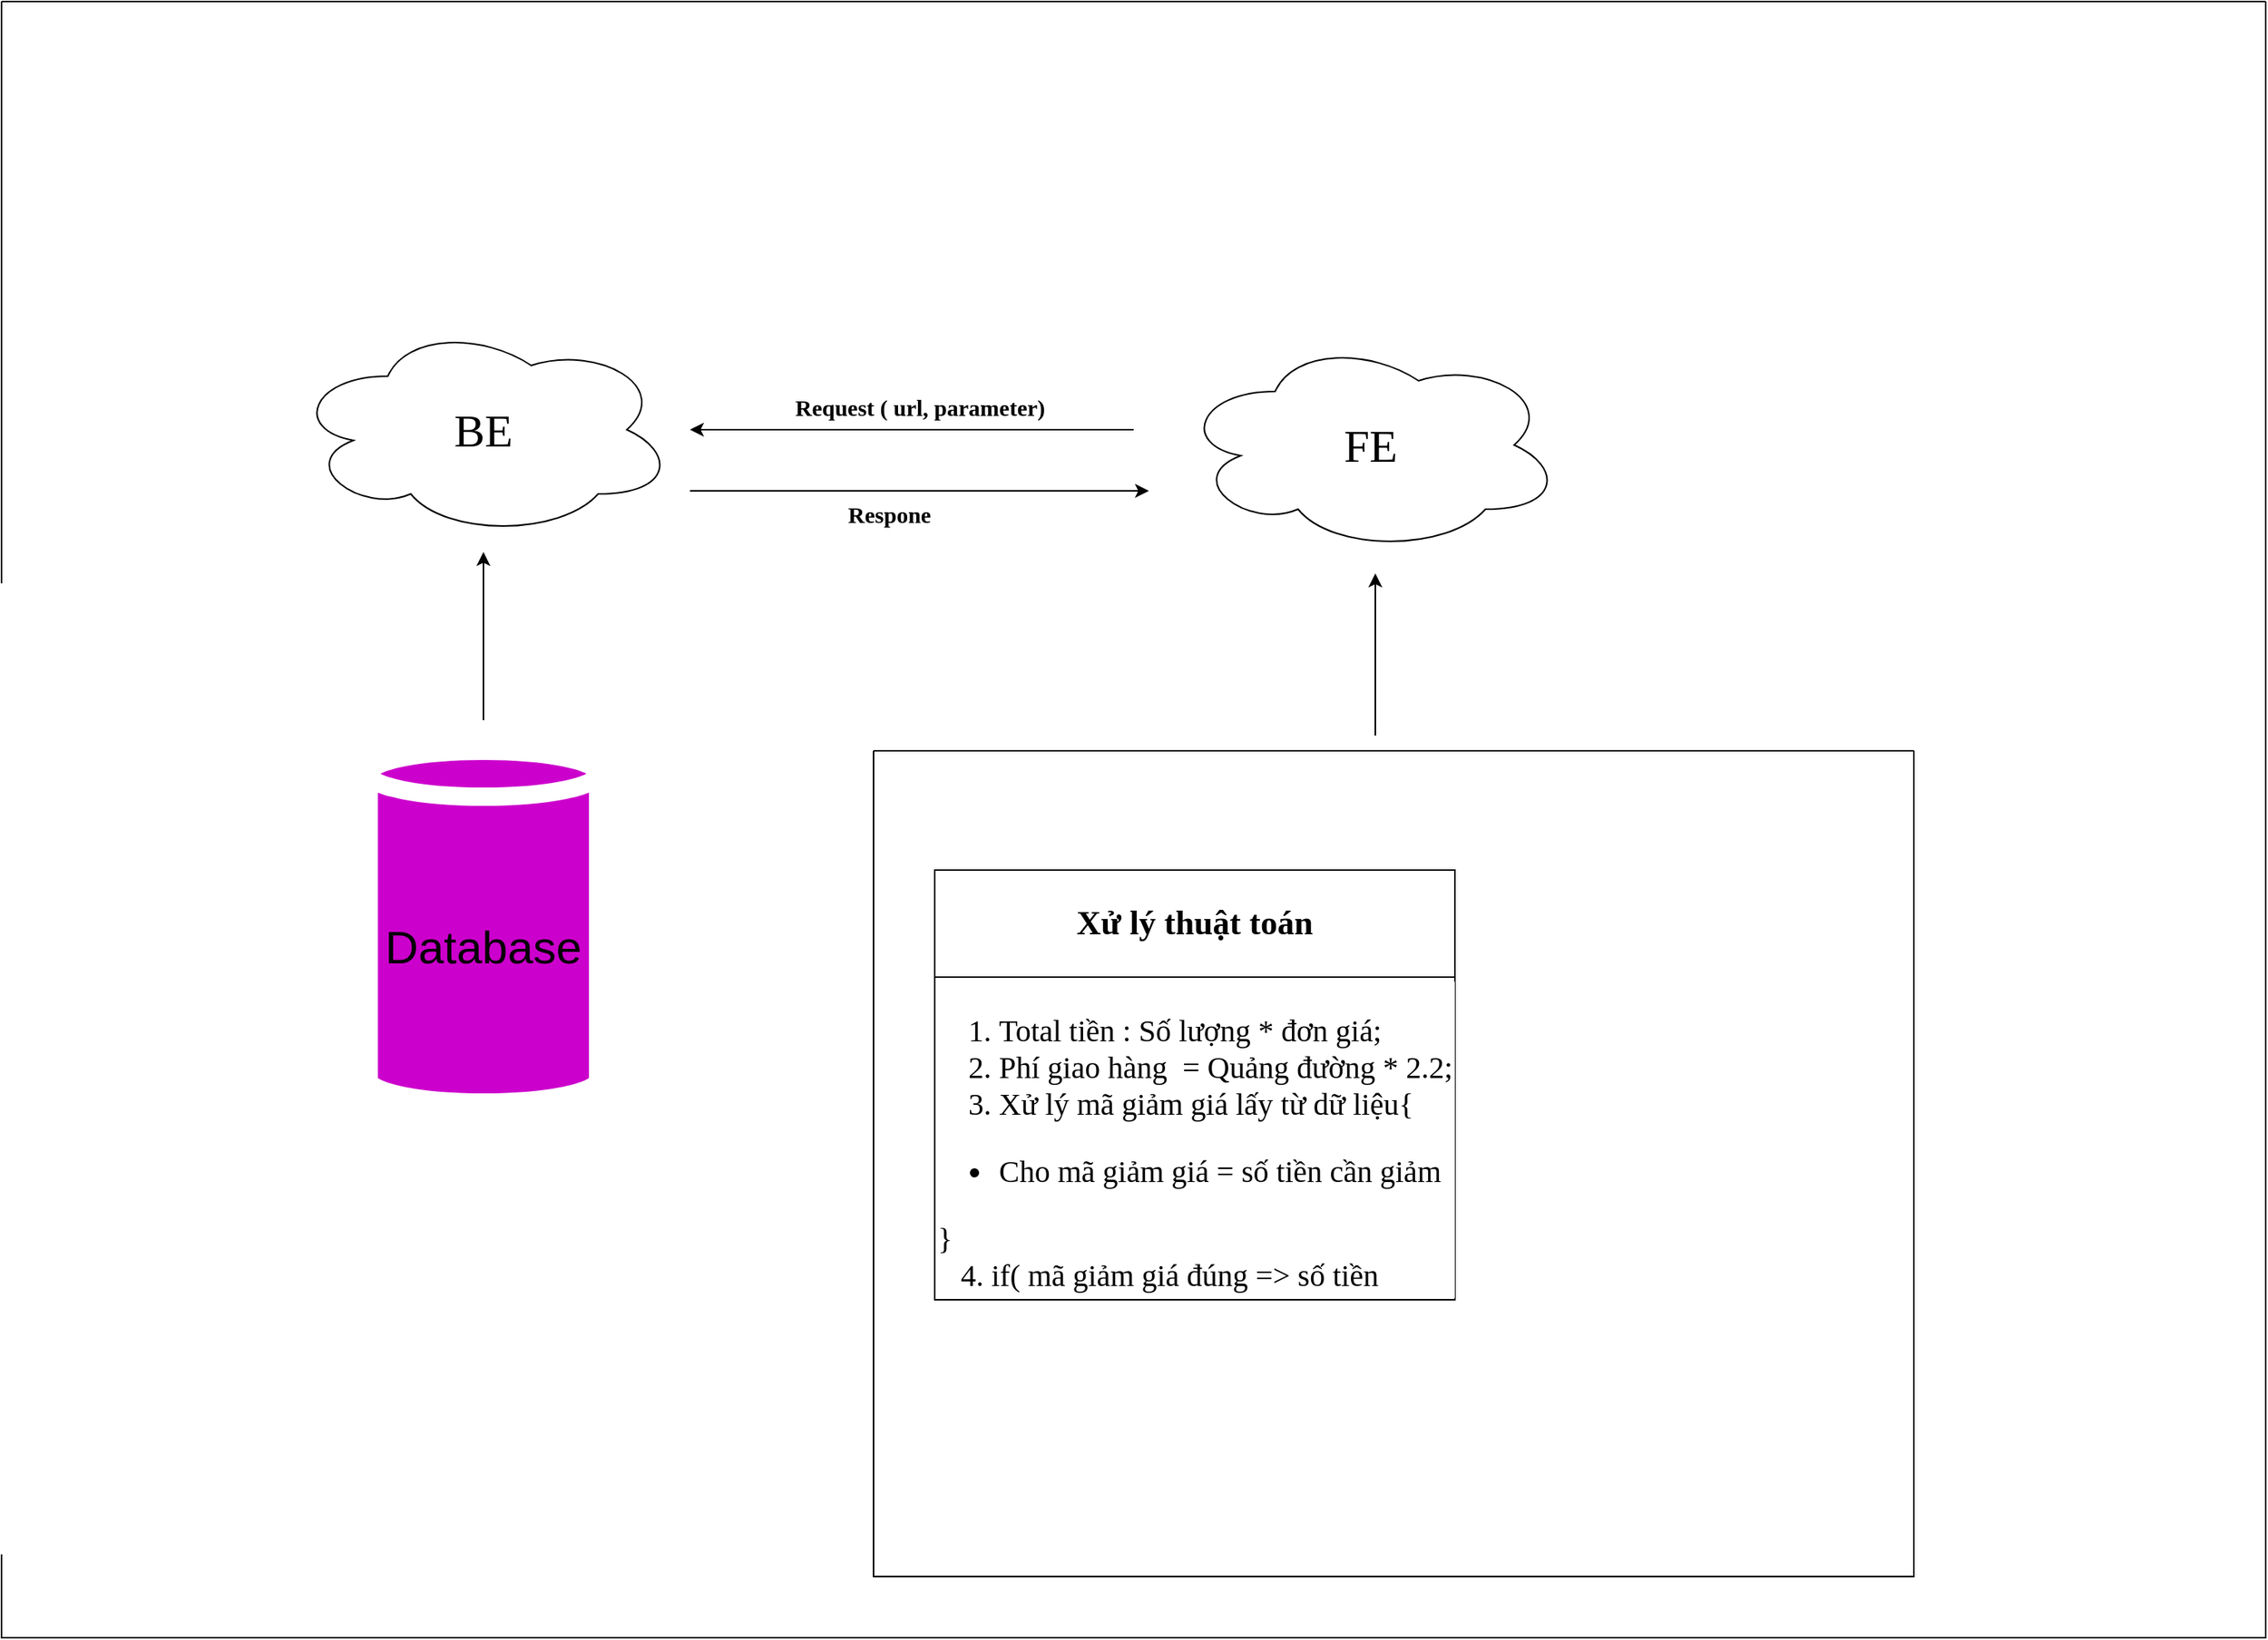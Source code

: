 <mxfile version="20.3.6" type="github">
  <diagram id="7zGOvlO_Lh0yQemsiawO" name="Trang-1">
    <mxGraphModel dx="1117" dy="669" grid="1" gridSize="10" guides="1" tooltips="1" connect="1" arrows="1" fold="1" page="1" pageScale="1" pageWidth="1654" pageHeight="2336" math="0" shadow="0">
      <root>
        <mxCell id="0" />
        <mxCell id="1" parent="0" />
        <mxCell id="ZPOjNXaPJvj47odMB5dd-1" value="" style="swimlane;startSize=0;gradientColor=default;fillColor=none;fontColor=default;labelBorderColor=none;" vertex="1" parent="1">
          <mxGeometry x="830" y="600" width="1480" height="1070" as="geometry" />
        </mxCell>
        <mxCell id="ZPOjNXaPJvj47odMB5dd-7" value="&lt;font style=&quot;font-size: 30px;&quot;&gt;Database&lt;/font&gt;" style="shape=cylinder3;whiteSpace=wrap;html=1;boundedLbl=1;backgroundOutline=1;size=15;labelBackgroundColor=none;strokeColor=#FFFFFF;strokeWidth=12;fontSize=20;fillColor=#CC00CC;" vertex="1" parent="ZPOjNXaPJvj47odMB5dd-1">
          <mxGeometry x="240" y="490" width="150" height="230" as="geometry" />
        </mxCell>
        <mxCell id="ZPOjNXaPJvj47odMB5dd-8" value="" style="endArrow=classic;html=1;rounded=0;fontSize=30;fontColor=default;verticalAlign=top;" edge="1" parent="ZPOjNXaPJvj47odMB5dd-1">
          <mxGeometry width="50" height="50" relative="1" as="geometry">
            <mxPoint x="315" y="470" as="sourcePoint" />
            <mxPoint x="315" y="360" as="targetPoint" />
          </mxGeometry>
        </mxCell>
        <mxCell id="ZPOjNXaPJvj47odMB5dd-9" value="" style="swimlane;startSize=0;labelBackgroundColor=none;strokeColor=default;strokeWidth=1;fontSize=30;fontColor=default;fillColor=#CC00CC;gradientColor=default;" vertex="1" parent="ZPOjNXaPJvj47odMB5dd-1">
          <mxGeometry x="570" y="490" width="680" height="540" as="geometry" />
        </mxCell>
        <mxCell id="ZPOjNXaPJvj47odMB5dd-19" value="" style="shape=table;startSize=0;container=1;collapsible=0;childLayout=tableLayout;labelBackgroundColor=default;labelBorderColor=none;strokeColor=default;strokeWidth=1;fontFamily=Times New Roman;fontSize=15;fontColor=default;fillColor=none;gradientColor=default;" vertex="1" parent="ZPOjNXaPJvj47odMB5dd-9">
          <mxGeometry x="40" y="78" width="340" height="281" as="geometry" />
        </mxCell>
        <mxCell id="ZPOjNXaPJvj47odMB5dd-20" value="" style="shape=tableRow;horizontal=0;startSize=0;swimlaneHead=0;swimlaneBody=0;top=0;left=0;bottom=0;right=0;collapsible=0;dropTarget=0;fillColor=none;points=[[0,0.5],[1,0.5]];portConstraint=eastwest;labelBackgroundColor=default;labelBorderColor=none;strokeColor=default;strokeWidth=1;fontFamily=Times New Roman;fontSize=15;fontColor=default;" vertex="1" parent="ZPOjNXaPJvj47odMB5dd-19">
          <mxGeometry width="340" height="70" as="geometry" />
        </mxCell>
        <mxCell id="ZPOjNXaPJvj47odMB5dd-21" value="&lt;b&gt;&lt;font style=&quot;font-size: 22px;&quot;&gt;Xử lý thuật toán&lt;/font&gt;&lt;/b&gt;" style="shape=partialRectangle;html=1;whiteSpace=wrap;connectable=0;overflow=hidden;fillColor=none;top=0;left=0;bottom=0;right=0;pointerEvents=1;labelBackgroundColor=default;labelBorderColor=none;strokeColor=default;strokeWidth=1;fontFamily=Times New Roman;fontSize=15;fontColor=default;" vertex="1" parent="ZPOjNXaPJvj47odMB5dd-20">
          <mxGeometry width="340" height="70" as="geometry">
            <mxRectangle width="340" height="70" as="alternateBounds" />
          </mxGeometry>
        </mxCell>
        <mxCell id="ZPOjNXaPJvj47odMB5dd-22" value="" style="shape=tableRow;horizontal=0;startSize=0;swimlaneHead=0;swimlaneBody=0;top=0;left=0;bottom=0;right=0;collapsible=0;dropTarget=0;fillColor=none;points=[[0,0.5],[1,0.5]];portConstraint=eastwest;labelBackgroundColor=default;labelBorderColor=none;strokeColor=default;strokeWidth=1;fontFamily=Times New Roman;fontSize=15;fontColor=default;" vertex="1" parent="ZPOjNXaPJvj47odMB5dd-19">
          <mxGeometry y="70" width="340" height="211" as="geometry" />
        </mxCell>
        <mxCell id="ZPOjNXaPJvj47odMB5dd-23" value="&lt;ol style=&quot;font-size: 20px;&quot;&gt;&lt;li style=&quot;font-size: 20px;&quot;&gt;Total tiền : Số lượng * đơn giá;&lt;/li&gt;&lt;li style=&quot;font-size: 20px;&quot;&gt;Phí giao hàng&amp;nbsp; = Quảng đường * 2.2;&lt;/li&gt;&lt;li style=&quot;font-size: 20px;&quot;&gt;Xử lý mã giảm giá lấy từ dữ liệu{&lt;/li&gt;&lt;/ol&gt;&lt;ul&gt;&lt;li&gt;Cho mã giảm giá = số tiền cần giảm&amp;nbsp;&lt;/li&gt;&lt;/ul&gt;}&amp;nbsp; &amp;nbsp;&amp;nbsp;&lt;span style=&quot;white-space: pre;&quot;&gt;	&lt;br&gt;&lt;/span&gt;&amp;nbsp; &amp;nbsp;4. if( mã giảm giá đúng =&amp;gt; số tiền giảm)&amp;nbsp;&lt;br&gt;&lt;span style=&quot;white-space: pre;&quot;&gt;&lt;span style=&quot;white-space: pre;&quot;&gt;	&lt;/span&gt;else(&#39; Mã giảm giá không hợp lệ&#39;)&lt;br/&gt;   5. Cập nhật lại tổng tiền  &lt;span style=&quot;white-space: pre;&quot;&gt;	&lt;/span&gt;	&lt;/span&gt;" style="shape=partialRectangle;html=1;whiteSpace=wrap;connectable=0;overflow=hidden;fillColor=none;top=0;left=0;bottom=0;right=0;pointerEvents=1;labelBackgroundColor=default;labelBorderColor=none;strokeColor=default;strokeWidth=1;fontFamily=Times New Roman;fontSize=20;fontColor=default;align=left;fontStyle=0" vertex="1" parent="ZPOjNXaPJvj47odMB5dd-22">
          <mxGeometry width="340" height="211" as="geometry">
            <mxRectangle width="340" height="211" as="alternateBounds" />
          </mxGeometry>
        </mxCell>
        <mxCell id="ZPOjNXaPJvj47odMB5dd-11" value="&lt;font face=&quot;Times New Roman&quot;&gt;BE&lt;/font&gt;" style="ellipse;shape=cloud;whiteSpace=wrap;html=1;labelBackgroundColor=default;labelBorderColor=none;strokeColor=default;strokeWidth=1;fontSize=30;fontColor=default;fillColor=none;gradientColor=default;" vertex="1" parent="ZPOjNXaPJvj47odMB5dd-1">
          <mxGeometry x="190" y="210" width="250" height="140" as="geometry" />
        </mxCell>
        <mxCell id="ZPOjNXaPJvj47odMB5dd-12" value="&lt;font face=&quot;Times New Roman&quot;&gt;FE&lt;/font&gt;" style="ellipse;shape=cloud;whiteSpace=wrap;html=1;labelBackgroundColor=default;labelBorderColor=none;strokeColor=default;strokeWidth=1;fontSize=30;fontColor=default;fillColor=none;gradientColor=default;" vertex="1" parent="ZPOjNXaPJvj47odMB5dd-1">
          <mxGeometry x="770" y="220" width="250" height="140" as="geometry" />
        </mxCell>
        <mxCell id="ZPOjNXaPJvj47odMB5dd-13" value="" style="endArrow=classic;html=1;rounded=0;fontFamily=Times New Roman;fontSize=30;fontColor=default;" edge="1" parent="ZPOjNXaPJvj47odMB5dd-1">
          <mxGeometry width="50" height="50" relative="1" as="geometry">
            <mxPoint x="898" y="480" as="sourcePoint" />
            <mxPoint x="898" y="374" as="targetPoint" />
          </mxGeometry>
        </mxCell>
        <mxCell id="ZPOjNXaPJvj47odMB5dd-14" value="" style="endArrow=classic;html=1;rounded=0;fontFamily=Times New Roman;fontSize=30;fontColor=default;" edge="1" parent="ZPOjNXaPJvj47odMB5dd-1">
          <mxGeometry width="50" height="50" relative="1" as="geometry">
            <mxPoint x="450" y="320" as="sourcePoint" />
            <mxPoint x="750" y="320" as="targetPoint" />
          </mxGeometry>
        </mxCell>
        <mxCell id="ZPOjNXaPJvj47odMB5dd-15" value="" style="endArrow=classic;html=1;rounded=0;fontFamily=Times New Roman;fontSize=30;fontColor=default;" edge="1" parent="ZPOjNXaPJvj47odMB5dd-1">
          <mxGeometry width="50" height="50" relative="1" as="geometry">
            <mxPoint x="740" y="280" as="sourcePoint" />
            <mxPoint x="450" y="280" as="targetPoint" />
          </mxGeometry>
        </mxCell>
        <mxCell id="ZPOjNXaPJvj47odMB5dd-16" value="Request ( url, parameter)" style="text;html=1;resizable=0;autosize=1;align=center;verticalAlign=middle;points=[];fillColor=none;strokeColor=none;rounded=0;labelBackgroundColor=default;labelBorderColor=none;strokeWidth=1;fontFamily=Times New Roman;fontSize=15;fontColor=default;fontStyle=1" vertex="1" parent="ZPOjNXaPJvj47odMB5dd-1">
          <mxGeometry x="505" y="250" width="190" height="30" as="geometry" />
        </mxCell>
        <mxCell id="ZPOjNXaPJvj47odMB5dd-17" value="Respone" style="text;html=1;resizable=0;autosize=1;align=center;verticalAlign=middle;points=[];fillColor=none;strokeColor=none;rounded=0;labelBackgroundColor=default;labelBorderColor=none;strokeWidth=1;fontFamily=Times New Roman;fontSize=15;fontColor=default;rotation=0;fontStyle=1" vertex="1" parent="ZPOjNXaPJvj47odMB5dd-1">
          <mxGeometry x="540" y="320" width="80" height="30" as="geometry" />
        </mxCell>
      </root>
    </mxGraphModel>
  </diagram>
</mxfile>
